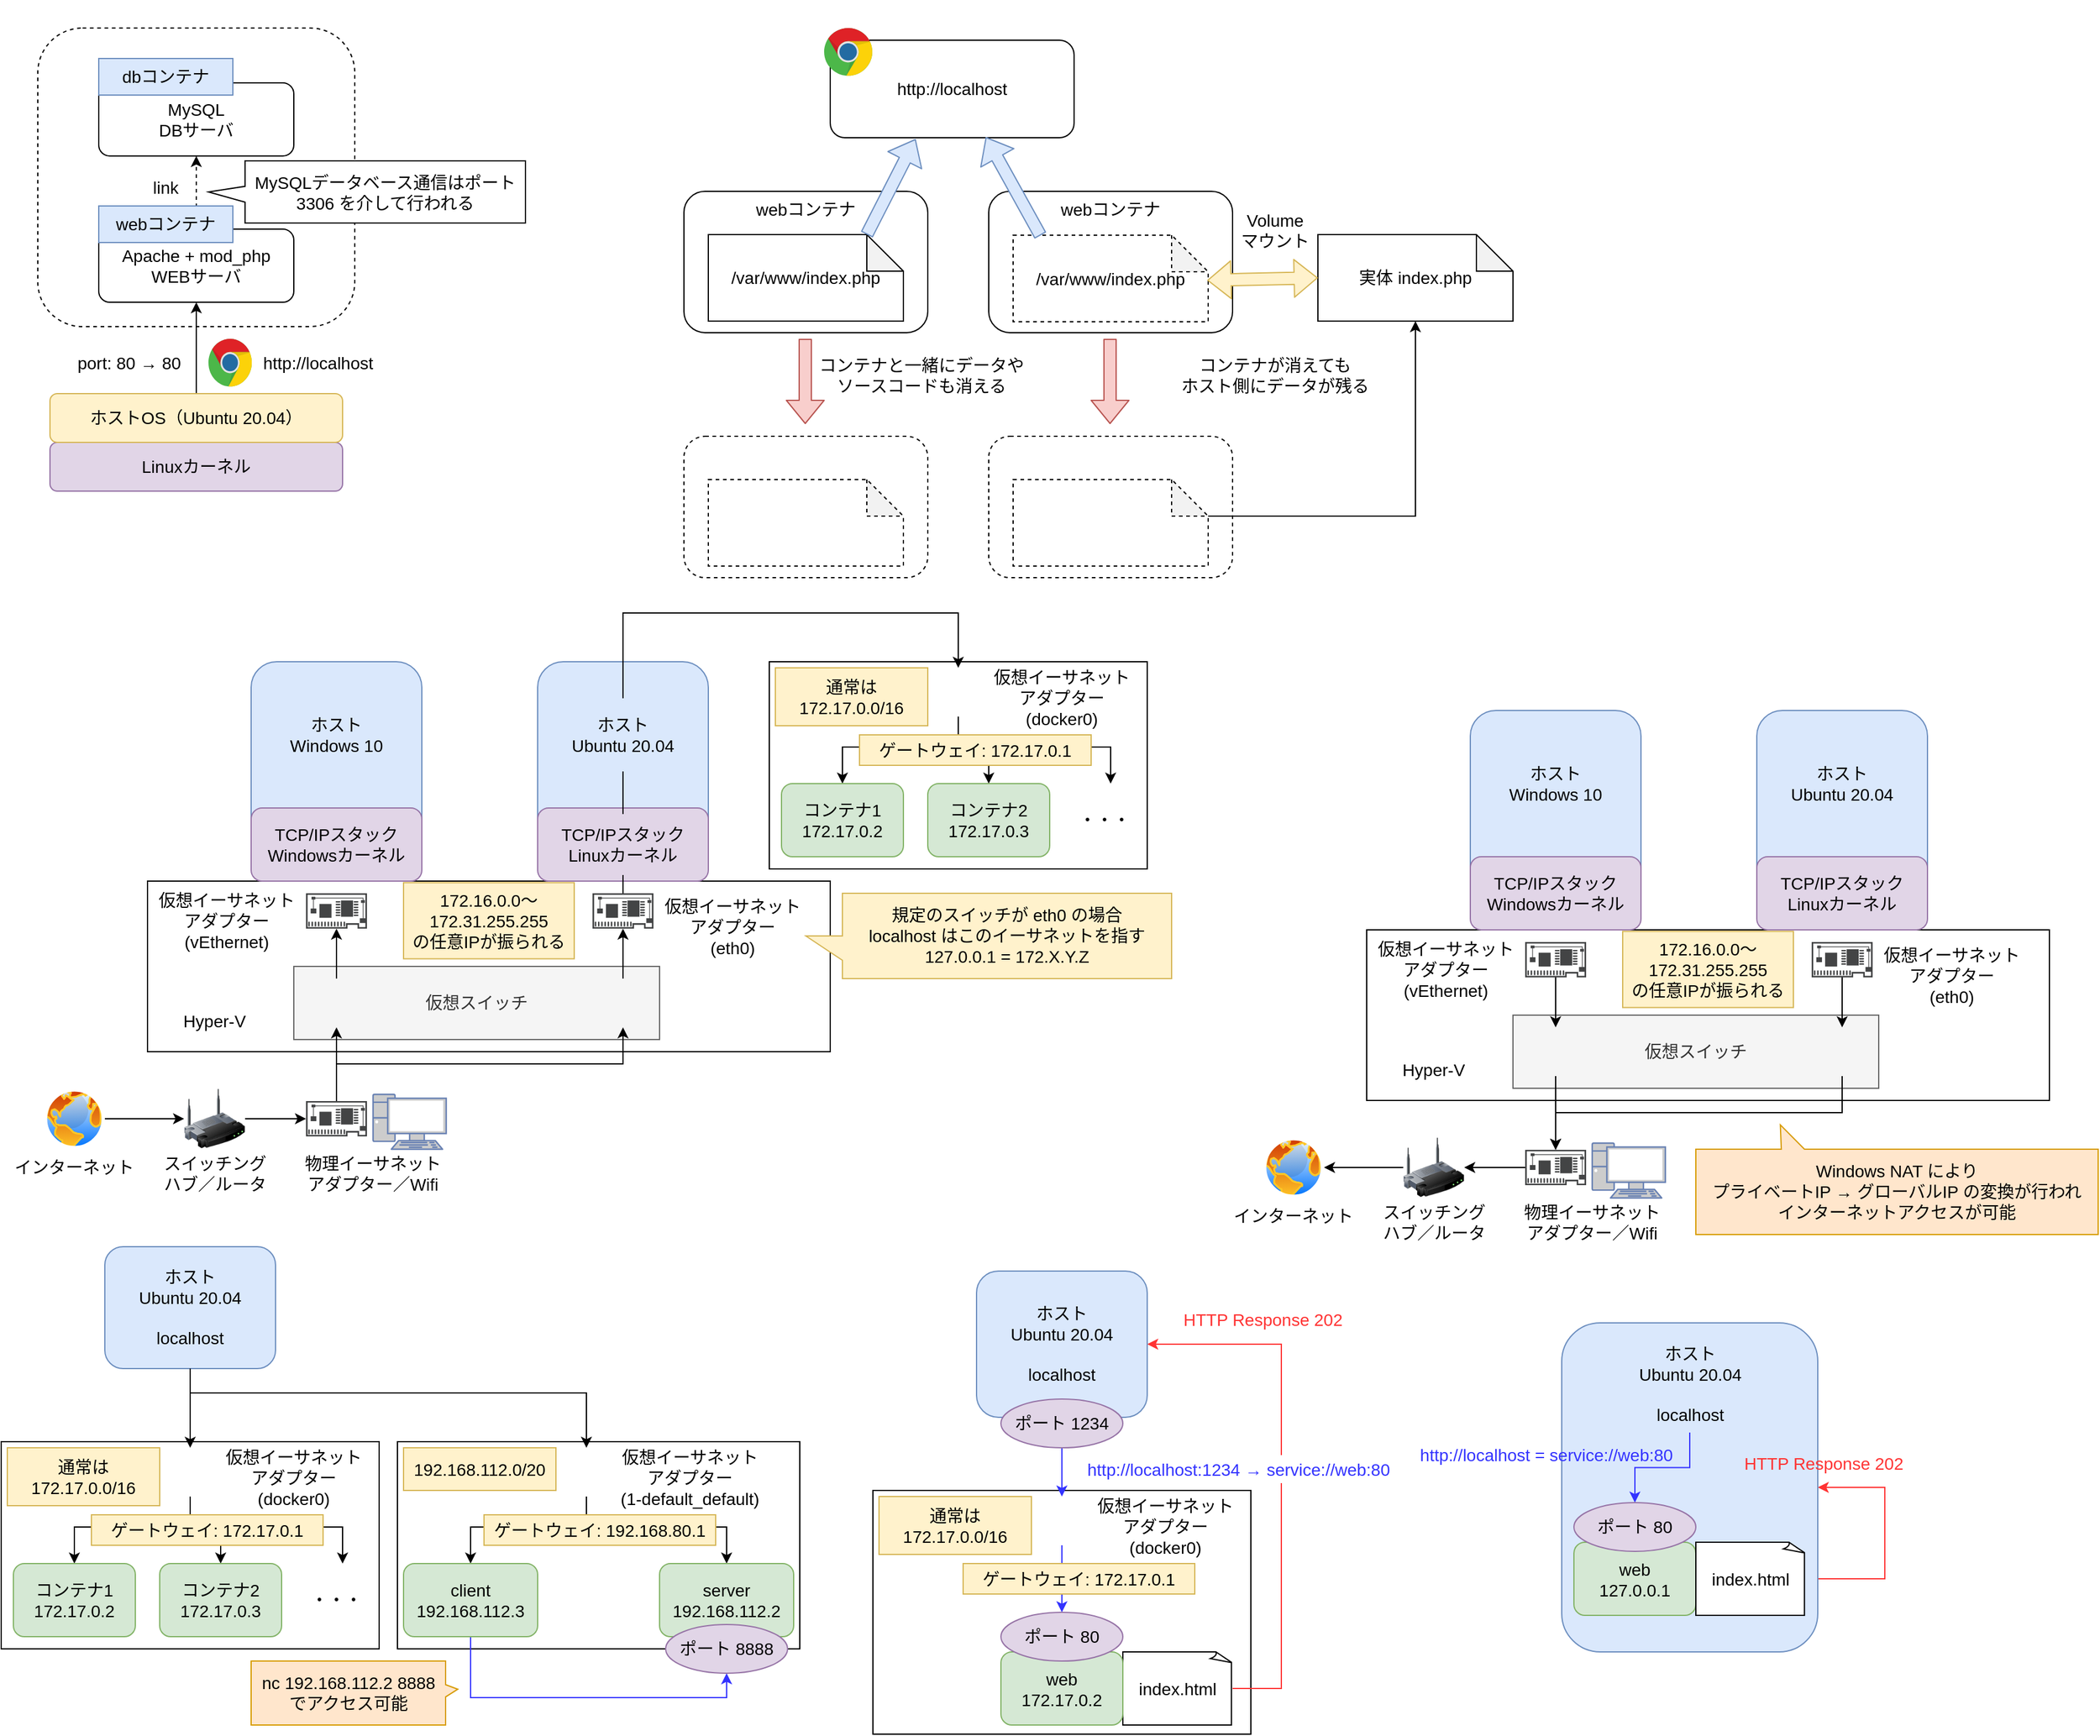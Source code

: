 <mxfile version="13.6.2">
    <diagram id="6hGFLwfOUW9BJ-s0fimq" name="Page-1">
        <mxGraphModel dx="630" dy="567" grid="1" gridSize="10" guides="1" tooltips="1" connect="1" arrows="1" fold="1" page="1" pageScale="1" pageWidth="827" pageHeight="1169" math="0" shadow="0">
            <root>
                <mxCell id="0"/>
                <mxCell id="1" parent="0"/>
                <mxCell id="170" value="" style="rounded=0;whiteSpace=wrap;html=1;fillColor=#ffffff;fontSize=14;" parent="1" vertex="1">
                    <mxGeometry x="755" y="1240" width="310" height="200" as="geometry"/>
                </mxCell>
                <mxCell id="189" style="edgeStyle=orthogonalEdgeStyle;rounded=0;orthogonalLoop=1;jettySize=auto;html=1;entryX=1;entryY=0.5;entryDx=0;entryDy=0;fontSize=14;fontColor=#3333FF;strokeColor=#FF3333;" parent="1" source="187" target="172" edge="1">
                    <mxGeometry relative="1" as="geometry">
                        <Array as="points">
                            <mxPoint x="1090" y="1403"/>
                            <mxPoint x="1090" y="1120"/>
                        </Array>
                    </mxGeometry>
                </mxCell>
                <mxCell id="187" value="&lt;font style=&quot;font-size: 14px&quot;&gt;index.html&lt;/font&gt;" style="whiteSpace=wrap;html=1;shape=mxgraph.basic.document" parent="1" vertex="1">
                    <mxGeometry x="960" y="1372.5" width="90" height="60" as="geometry"/>
                </mxCell>
                <mxCell id="57" value="" style="rounded=0;whiteSpace=wrap;html=1;" parent="1" vertex="1">
                    <mxGeometry x="160" y="740" width="560" height="140" as="geometry"/>
                </mxCell>
                <mxCell id="87" value="仮想スイッチ" style="rounded=0;whiteSpace=wrap;html=1;fillColor=#f5f5f5;fontSize=14;strokeColor=#666666;fontColor=#333333;" parent="1" vertex="1">
                    <mxGeometry x="280" y="810" width="300" height="60" as="geometry"/>
                </mxCell>
                <mxCell id="77" value="" style="rounded=0;whiteSpace=wrap;html=1;fillColor=#ffffff;fontSize=14;" parent="1" vertex="1">
                    <mxGeometry x="670" y="560" width="310" height="170" as="geometry"/>
                </mxCell>
                <mxCell id="10" value="" style="rounded=1;whiteSpace=wrap;html=1;strokeColor=#000000;fontSize=14;dashed=1;" parent="1" vertex="1">
                    <mxGeometry x="70" y="40" width="260" height="245" as="geometry"/>
                </mxCell>
                <mxCell id="3" value="&lt;font style=&quot;font-size: 14px&quot;&gt;Linuxカーネル&lt;/font&gt;" style="rounded=1;whiteSpace=wrap;html=1;fillColor=#e1d5e7;strokeColor=#9673a6;" parent="1" vertex="1">
                    <mxGeometry x="80" y="380" width="240" height="40" as="geometry"/>
                </mxCell>
                <mxCell id="12" style="edgeStyle=orthogonalEdgeStyle;rounded=0;orthogonalLoop=1;jettySize=auto;html=1;entryX=0.5;entryY=1;entryDx=0;entryDy=0;fontSize=14;" parent="1" source="5" target="6" edge="1">
                    <mxGeometry relative="1" as="geometry"/>
                </mxCell>
                <mxCell id="5" value="&lt;font style=&quot;font-size: 14px&quot;&gt;ホストOS（Ubuntu 20.04）&lt;/font&gt;" style="rounded=1;whiteSpace=wrap;html=1;fillColor=#fff2cc;strokeColor=#d6b656;" parent="1" vertex="1">
                    <mxGeometry x="80" y="340" width="240" height="40" as="geometry"/>
                </mxCell>
                <mxCell id="18" style="edgeStyle=orthogonalEdgeStyle;rounded=0;orthogonalLoop=1;jettySize=auto;html=1;fontSize=14;dashed=1;" parent="1" source="6" target="8" edge="1">
                    <mxGeometry relative="1" as="geometry"/>
                </mxCell>
                <mxCell id="6" value="Apache + mod_php&lt;br style=&quot;font-size: 14px;&quot;&gt;WEBサーバ" style="rounded=1;whiteSpace=wrap;html=1;fontSize=14;" parent="1" vertex="1">
                    <mxGeometry x="120" y="205" width="160" height="60" as="geometry"/>
                </mxCell>
                <mxCell id="7" value="webコンテナ" style="rounded=0;whiteSpace=wrap;html=1;fontSize=14;fillColor=#dae8fc;strokeColor=#6c8ebf;" parent="1" vertex="1">
                    <mxGeometry x="120" y="186" width="110" height="30" as="geometry"/>
                </mxCell>
                <mxCell id="8" value="MySQL&lt;br&gt;DBサーバ" style="rounded=1;whiteSpace=wrap;html=1;fontSize=14;" parent="1" vertex="1">
                    <mxGeometry x="120" y="85" width="160" height="60" as="geometry"/>
                </mxCell>
                <mxCell id="9" value="dbコンテナ" style="rounded=0;whiteSpace=wrap;html=1;fontSize=14;fillColor=#dae8fc;strokeColor=#6c8ebf;" parent="1" vertex="1">
                    <mxGeometry x="120" y="65" width="110" height="30" as="geometry"/>
                </mxCell>
                <mxCell id="11" value="" style="shape=image;html=1;verticalAlign=top;verticalLabelPosition=bottom;labelBackgroundColor=#ffffff;imageAspect=0;aspect=fixed;image=https://cdn3.iconfinder.com/data/icons/logos-and-brands-adobe/512/97_Docker-128.png;dashed=1;strokeColor=#000000;fontSize=14;" parent="1" vertex="1">
                    <mxGeometry x="176" y="17" width="48" height="48" as="geometry"/>
                </mxCell>
                <mxCell id="13" value="port: 80 → 80" style="text;html=1;strokeColor=none;fillColor=none;align=center;verticalAlign=middle;whiteSpace=wrap;rounded=0;dashed=1;fontSize=14;" parent="1" vertex="1">
                    <mxGeometry x="90" y="300" width="110" height="30" as="geometry"/>
                </mxCell>
                <mxCell id="14" value="http://localhost" style="text;html=1;strokeColor=none;fillColor=none;align=center;verticalAlign=middle;whiteSpace=wrap;rounded=0;dashed=1;fontSize=14;" parent="1" vertex="1">
                    <mxGeometry x="250" y="300" width="100" height="30" as="geometry"/>
                </mxCell>
                <mxCell id="16" value="" style="dashed=0;outlineConnect=0;html=1;align=center;labelPosition=center;verticalLabelPosition=bottom;verticalAlign=top;shape=mxgraph.weblogos.chrome;strokeColor=#000000;fontSize=14;" parent="1" vertex="1">
                    <mxGeometry x="210" y="295" width="36" height="40" as="geometry"/>
                </mxCell>
                <mxCell id="19" value="link" style="text;html=1;strokeColor=none;fillColor=none;align=center;verticalAlign=middle;whiteSpace=wrap;rounded=0;dashed=1;fontSize=14;" parent="1" vertex="1">
                    <mxGeometry x="150" y="156" width="50" height="30" as="geometry"/>
                </mxCell>
                <mxCell id="20" value="MySQLデータベース通信はポート3306 を介して行われる" style="shape=callout;whiteSpace=wrap;html=1;perimeter=calloutPerimeter;strokeColor=#000000;fontSize=14;direction=south;base=13;size=30;position=0.41;" parent="1" vertex="1">
                    <mxGeometry x="210" y="149" width="260" height="51" as="geometry"/>
                </mxCell>
                <mxCell id="21" value="" style="rounded=1;whiteSpace=wrap;html=1;" parent="1" vertex="1">
                    <mxGeometry x="600" y="174" width="200" height="116" as="geometry"/>
                </mxCell>
                <mxCell id="22" value="webコンテナ" style="text;html=1;strokeColor=none;fillColor=none;align=center;verticalAlign=middle;whiteSpace=wrap;rounded=0;fontSize=14;" parent="1" vertex="1">
                    <mxGeometry x="645" y="174" width="110" height="30" as="geometry"/>
                </mxCell>
                <mxCell id="23" value="/var/www/index.php" style="shape=note;whiteSpace=wrap;html=1;backgroundOutline=1;darkOpacity=0.05;fontSize=14;" parent="1" vertex="1">
                    <mxGeometry x="620" y="209.5" width="160" height="71" as="geometry"/>
                </mxCell>
                <mxCell id="24" value="" style="shape=image;html=1;verticalAlign=top;verticalLabelPosition=bottom;labelBackgroundColor=#ffffff;imageAspect=0;aspect=fixed;image=https://cdn3.iconfinder.com/data/icons/logos-and-brands-adobe/512/97_Docker-128.png;fontSize=14;" parent="1" vertex="1">
                    <mxGeometry x="590" y="159" width="60" height="60" as="geometry"/>
                </mxCell>
                <mxCell id="25" value="" style="rounded=1;whiteSpace=wrap;html=1;" parent="1" vertex="1">
                    <mxGeometry x="850" y="174" width="200" height="116" as="geometry"/>
                </mxCell>
                <mxCell id="26" value="webコンテナ" style="text;html=1;strokeColor=none;fillColor=none;align=center;verticalAlign=middle;whiteSpace=wrap;rounded=0;fontSize=14;" parent="1" vertex="1">
                    <mxGeometry x="895" y="174" width="110" height="30" as="geometry"/>
                </mxCell>
                <mxCell id="27" value="/var/www/index.php" style="shape=note;whiteSpace=wrap;html=1;backgroundOutline=1;darkOpacity=0.05;fontSize=14;dashed=1;" parent="1" vertex="1">
                    <mxGeometry x="870" y="210" width="160" height="71" as="geometry"/>
                </mxCell>
                <mxCell id="28" value="" style="shape=image;html=1;verticalAlign=top;verticalLabelPosition=bottom;labelBackgroundColor=#ffffff;imageAspect=0;aspect=fixed;image=https://cdn3.iconfinder.com/data/icons/logos-and-brands-adobe/512/97_Docker-128.png;fontSize=14;" parent="1" vertex="1">
                    <mxGeometry x="1000" y="159" width="60" height="60" as="geometry"/>
                </mxCell>
                <mxCell id="30" value="http://localhost" style="rounded=1;whiteSpace=wrap;html=1;fontSize=14;" parent="1" vertex="1">
                    <mxGeometry x="720" y="50" width="200" height="80" as="geometry"/>
                </mxCell>
                <mxCell id="29" value="" style="dashed=0;outlineConnect=0;html=1;align=center;labelPosition=center;verticalLabelPosition=bottom;verticalAlign=top;shape=mxgraph.weblogos.chrome;fontSize=14;" parent="1" vertex="1">
                    <mxGeometry x="715" y="40" width="40" height="40" as="geometry"/>
                </mxCell>
                <mxCell id="31" value="" style="shape=flexArrow;endArrow=classic;html=1;fontSize=14;exitX=0;exitY=0;exitDx=130;exitDy=0;exitPerimeter=0;entryX=0.35;entryY=1.013;entryDx=0;entryDy=0;entryPerimeter=0;fillColor=#dae8fc;strokeColor=#6c8ebf;" parent="1" source="23" target="30" edge="1">
                    <mxGeometry width="50" height="50" relative="1" as="geometry">
                        <mxPoint x="760" y="200" as="sourcePoint"/>
                        <mxPoint x="810" y="150" as="targetPoint"/>
                    </mxGeometry>
                </mxCell>
                <mxCell id="32" value="" style="shape=flexArrow;endArrow=classic;html=1;fontSize=14;entryX=0.638;entryY=0.993;entryDx=0;entryDy=0;entryPerimeter=0;exitX=0.14;exitY=0.004;exitDx=0;exitDy=0;exitPerimeter=0;fillColor=#dae8fc;strokeColor=#6c8ebf;" parent="1" source="27" target="30" edge="1">
                    <mxGeometry width="50" height="50" relative="1" as="geometry">
                        <mxPoint x="800" y="470" as="sourcePoint"/>
                        <mxPoint x="850" y="420" as="targetPoint"/>
                    </mxGeometry>
                </mxCell>
                <mxCell id="35" value="実体 index.php" style="shape=note;whiteSpace=wrap;html=1;backgroundOutline=1;darkOpacity=0.05;fontSize=14;" parent="1" vertex="1">
                    <mxGeometry x="1120" y="209.5" width="160" height="71" as="geometry"/>
                </mxCell>
                <mxCell id="37" value="" style="shape=flexArrow;endArrow=classic;startArrow=classic;html=1;fontSize=14;exitX=0.995;exitY=0.521;exitDx=0;exitDy=0;exitPerimeter=0;entryX=0;entryY=0.5;entryDx=0;entryDy=0;entryPerimeter=0;fillColor=#fff2cc;strokeColor=#d6b656;" parent="1" source="27" target="35" edge="1">
                    <mxGeometry width="50" height="50" relative="1" as="geometry">
                        <mxPoint x="1050" y="380" as="sourcePoint"/>
                        <mxPoint x="1100" y="330" as="targetPoint"/>
                    </mxGeometry>
                </mxCell>
                <mxCell id="38" value="Volume&lt;br&gt;マウント" style="text;html=1;strokeColor=none;fillColor=none;align=center;verticalAlign=middle;whiteSpace=wrap;rounded=0;fontSize=14;" parent="1" vertex="1">
                    <mxGeometry x="1050" y="174" width="70" height="64" as="geometry"/>
                </mxCell>
                <mxCell id="39" value="" style="rounded=1;whiteSpace=wrap;html=1;dashed=1;" parent="1" vertex="1">
                    <mxGeometry x="600" y="375" width="200" height="116" as="geometry"/>
                </mxCell>
                <mxCell id="41" value="" style="shape=note;whiteSpace=wrap;html=1;backgroundOutline=1;darkOpacity=0.05;fontSize=14;dashed=1;" parent="1" vertex="1">
                    <mxGeometry x="620" y="410.5" width="160" height="71" as="geometry"/>
                </mxCell>
                <mxCell id="43" value="" style="shape=flexArrow;endArrow=classic;html=1;fontSize=14;fillColor=#f8cecc;strokeColor=#b85450;" parent="1" edge="1">
                    <mxGeometry width="50" height="50" relative="1" as="geometry">
                        <mxPoint x="699.5" y="295" as="sourcePoint"/>
                        <mxPoint x="699.5" y="365" as="targetPoint"/>
                    </mxGeometry>
                </mxCell>
                <mxCell id="44" value="コンテナと一緒にデータやソースコードも消える" style="text;html=1;strokeColor=none;fillColor=none;align=center;verticalAlign=middle;whiteSpace=wrap;rounded=0;dashed=1;fontSize=14;" parent="1" vertex="1">
                    <mxGeometry x="710" y="300" width="170" height="50" as="geometry"/>
                </mxCell>
                <mxCell id="45" value="" style="rounded=1;whiteSpace=wrap;html=1;dashed=1;" parent="1" vertex="1">
                    <mxGeometry x="850" y="375" width="200" height="116" as="geometry"/>
                </mxCell>
                <mxCell id="46" value="" style="shape=note;whiteSpace=wrap;html=1;backgroundOutline=1;darkOpacity=0.05;fontSize=14;dashed=1;" parent="1" vertex="1">
                    <mxGeometry x="870" y="410.5" width="160" height="71" as="geometry"/>
                </mxCell>
                <mxCell id="47" value="" style="shape=flexArrow;endArrow=classic;html=1;fontSize=14;fillColor=#f8cecc;strokeColor=#b85450;" parent="1" edge="1">
                    <mxGeometry width="50" height="50" relative="1" as="geometry">
                        <mxPoint x="949.5" y="295" as="sourcePoint"/>
                        <mxPoint x="949.5" y="365" as="targetPoint"/>
                    </mxGeometry>
                </mxCell>
                <mxCell id="50" value="コンテナが消えても&lt;br&gt;ホスト側にデータが残る" style="text;html=1;strokeColor=none;fillColor=none;align=center;verticalAlign=middle;whiteSpace=wrap;rounded=0;dashed=1;fontSize=14;" parent="1" vertex="1">
                    <mxGeometry x="1000" y="300" width="170" height="50" as="geometry"/>
                </mxCell>
                <mxCell id="51" style="edgeStyle=orthogonalEdgeStyle;rounded=0;orthogonalLoop=1;jettySize=auto;html=1;fontSize=14;exitX=0;exitY=0;exitDx=160;exitDy=30;exitPerimeter=0;" parent="1" source="46" target="35" edge="1">
                    <mxGeometry relative="1" as="geometry">
                        <Array as="points">
                            <mxPoint x="1200" y="441"/>
                        </Array>
                    </mxGeometry>
                </mxCell>
                <mxCell id="83" style="edgeStyle=orthogonalEdgeStyle;rounded=0;orthogonalLoop=1;jettySize=auto;html=1;entryX=0;entryY=0.5;entryDx=0;entryDy=0;fontSize=14;" parent="1" source="52" target="53" edge="1">
                    <mxGeometry relative="1" as="geometry"/>
                </mxCell>
                <mxCell id="52" value="" style="aspect=fixed;perimeter=ellipsePerimeter;html=1;align=center;shadow=0;dashed=0;spacingTop=3;image;image=img/lib/active_directory/internet_globe.svg;" parent="1" vertex="1">
                    <mxGeometry x="75" y="910" width="50" height="50" as="geometry"/>
                </mxCell>
                <mxCell id="84" style="edgeStyle=orthogonalEdgeStyle;rounded=0;orthogonalLoop=1;jettySize=auto;html=1;exitX=1;exitY=0.5;exitDx=0;exitDy=0;fontSize=14;" parent="1" source="53" target="63" edge="1">
                    <mxGeometry relative="1" as="geometry"/>
                </mxCell>
                <mxCell id="53" value="" style="image;html=1;image=img/lib/clip_art/networking/Wireless_Router_128x128.png" parent="1" vertex="1">
                    <mxGeometry x="190" y="910" width="50" height="50" as="geometry"/>
                </mxCell>
                <mxCell id="54" value="" style="fontColor=#0066CC;verticalAlign=top;verticalLabelPosition=bottom;labelPosition=center;align=center;html=1;outlineConnect=0;fillColor=#CCCCCC;strokeColor=#6881B3;gradientColor=none;gradientDirection=north;strokeWidth=2;shape=mxgraph.networks.pc;" parent="1" vertex="1">
                    <mxGeometry x="345" y="915" width="60" height="45" as="geometry"/>
                </mxCell>
                <mxCell id="89" style="edgeStyle=orthogonalEdgeStyle;rounded=0;orthogonalLoop=1;jettySize=auto;html=1;fontSize=14;" parent="1" source="58" target="59" edge="1">
                    <mxGeometry relative="1" as="geometry"/>
                </mxCell>
                <mxCell id="58" value="" style="shape=image;html=1;verticalAlign=top;verticalLabelPosition=bottom;labelBackgroundColor=#ffffff;imageAspect=0;aspect=fixed;image=https://cdn3.iconfinder.com/data/icons/wpzoom-developer-icon-set/500/29-128.png;fillColor=#ffffff;" parent="1" vertex="1">
                    <mxGeometry x="295" y="820" width="40" height="40" as="geometry"/>
                </mxCell>
                <mxCell id="59" value="" style="pointerEvents=1;shadow=0;dashed=0;html=1;strokeColor=none;fillColor=#434445;aspect=fixed;labelPosition=center;verticalLabelPosition=bottom;verticalAlign=top;align=center;outlineConnect=0;shape=mxgraph.vvd.physical_network_adapter;" parent="1" vertex="1">
                    <mxGeometry x="290" y="750" width="50" height="29.0" as="geometry"/>
                </mxCell>
                <mxCell id="60" value="" style="rounded=1;whiteSpace=wrap;html=1;fillColor=#dae8fc;fontSize=14;strokeColor=#6c8ebf;" parent="1" vertex="1">
                    <mxGeometry x="245" y="560" width="140" height="180" as="geometry"/>
                </mxCell>
                <mxCell id="61" value="TCP/IPスタック&lt;br&gt;Windowsカーネル" style="rounded=1;whiteSpace=wrap;html=1;fillColor=#e1d5e7;fontSize=14;strokeColor=#9673a6;" parent="1" vertex="1">
                    <mxGeometry x="245" y="680" width="140" height="60" as="geometry"/>
                </mxCell>
                <mxCell id="62" value="ホスト&lt;br&gt;Windows 10" style="text;html=1;strokeColor=none;fillColor=none;align=center;verticalAlign=middle;whiteSpace=wrap;rounded=0;fontSize=14;" parent="1" vertex="1">
                    <mxGeometry x="265" y="590" width="100" height="60" as="geometry"/>
                </mxCell>
                <mxCell id="85" style="edgeStyle=orthogonalEdgeStyle;rounded=0;orthogonalLoop=1;jettySize=auto;html=1;entryX=0.5;entryY=1;entryDx=0;entryDy=0;fontSize=14;" parent="1" source="63" target="58" edge="1">
                    <mxGeometry relative="1" as="geometry"/>
                </mxCell>
                <mxCell id="63" value="" style="pointerEvents=1;shadow=0;dashed=0;html=1;strokeColor=none;fillColor=#434445;aspect=fixed;labelPosition=center;verticalLabelPosition=bottom;verticalAlign=top;align=center;outlineConnect=0;shape=mxgraph.vvd.physical_network_adapter;" parent="1" vertex="1">
                    <mxGeometry x="290" y="920.5" width="50" height="29.0" as="geometry"/>
                </mxCell>
                <mxCell id="90" style="edgeStyle=orthogonalEdgeStyle;rounded=0;orthogonalLoop=1;jettySize=auto;html=1;fontSize=14;" parent="1" source="64" target="65" edge="1">
                    <mxGeometry relative="1" as="geometry"/>
                </mxCell>
                <mxCell id="64" value="" style="shape=image;html=1;verticalAlign=top;verticalLabelPosition=bottom;labelBackgroundColor=#ffffff;imageAspect=0;aspect=fixed;image=https://cdn3.iconfinder.com/data/icons/wpzoom-developer-icon-set/500/29-128.png;fillColor=#ffffff;" parent="1" vertex="1">
                    <mxGeometry x="530" y="820" width="40" height="40" as="geometry"/>
                </mxCell>
                <mxCell id="65" value="" style="pointerEvents=1;shadow=0;dashed=0;html=1;strokeColor=none;fillColor=#434445;aspect=fixed;labelPosition=center;verticalLabelPosition=bottom;verticalAlign=top;align=center;outlineConnect=0;shape=mxgraph.vvd.physical_network_adapter;" parent="1" vertex="1">
                    <mxGeometry x="525" y="750" width="50" height="29.0" as="geometry"/>
                </mxCell>
                <mxCell id="66" value="" style="rounded=1;whiteSpace=wrap;html=1;fillColor=#dae8fc;fontSize=14;strokeColor=#6c8ebf;" parent="1" vertex="1">
                    <mxGeometry x="480" y="560" width="140" height="180" as="geometry"/>
                </mxCell>
                <mxCell id="69" value="仮想イーサネット&lt;br&gt;アダプター&lt;br&gt;(vEthernet)" style="text;html=1;strokeColor=none;fillColor=none;align=center;verticalAlign=middle;whiteSpace=wrap;rounded=0;fontSize=14;" parent="1" vertex="1">
                    <mxGeometry x="160" y="740" width="130" height="65" as="geometry"/>
                </mxCell>
                <mxCell id="70" value="172.16.0.0～&lt;br&gt;172.31.255.255&lt;br&gt;の任意IPが振られる" style="text;html=1;strokeColor=#d6b656;fillColor=#fff2cc;align=center;verticalAlign=middle;whiteSpace=wrap;rounded=0;fontSize=14;" parent="1" vertex="1">
                    <mxGeometry x="370" y="741.25" width="140" height="62.5" as="geometry"/>
                </mxCell>
                <mxCell id="71" value="仮想イーサネット&lt;br&gt;アダプター&lt;br&gt;(eth0)" style="text;html=1;strokeColor=none;fillColor=none;align=center;verticalAlign=middle;whiteSpace=wrap;rounded=0;fontSize=14;" parent="1" vertex="1">
                    <mxGeometry x="575" y="745" width="130" height="65" as="geometry"/>
                </mxCell>
                <mxCell id="78" style="edgeStyle=orthogonalEdgeStyle;rounded=0;orthogonalLoop=1;jettySize=auto;html=1;fontSize=14;" parent="1" source="72" target="73" edge="1">
                    <mxGeometry relative="1" as="geometry">
                        <Array as="points">
                            <mxPoint x="825" y="630"/>
                            <mxPoint x="730" y="630"/>
                        </Array>
                    </mxGeometry>
                </mxCell>
                <mxCell id="79" style="edgeStyle=orthogonalEdgeStyle;rounded=0;orthogonalLoop=1;jettySize=auto;html=1;entryX=0.5;entryY=0;entryDx=0;entryDy=0;fontSize=14;" parent="1" source="72" target="74" edge="1">
                    <mxGeometry relative="1" as="geometry">
                        <Array as="points">
                            <mxPoint x="825" y="630"/>
                            <mxPoint x="850" y="630"/>
                        </Array>
                    </mxGeometry>
                </mxCell>
                <mxCell id="72" value="" style="shape=image;html=1;verticalAlign=top;verticalLabelPosition=bottom;labelBackgroundColor=#ffffff;imageAspect=0;aspect=fixed;image=https://cdn2.iconfinder.com/data/icons/fatcow/32x32/network_ethernet.png;fillColor=#ffffff;fontSize=14;" parent="1" vertex="1">
                    <mxGeometry x="805" y="565" width="40" height="40" as="geometry"/>
                </mxCell>
                <mxCell id="73" value="コンテナ1&lt;br&gt;172.17.0.2" style="rounded=1;whiteSpace=wrap;html=1;fillColor=#d5e8d4;fontSize=14;strokeColor=#82b366;" parent="1" vertex="1">
                    <mxGeometry x="680" y="660" width="100" height="60" as="geometry"/>
                </mxCell>
                <mxCell id="74" value="コンテナ2&lt;br&gt;172.17.0.3" style="rounded=1;whiteSpace=wrap;html=1;fillColor=#d5e8d4;fontSize=14;strokeColor=#82b366;" parent="1" vertex="1">
                    <mxGeometry x="800" y="660" width="100" height="60" as="geometry"/>
                </mxCell>
                <mxCell id="75" value="・・・" style="text;html=1;strokeColor=none;fillColor=none;align=center;verticalAlign=middle;whiteSpace=wrap;rounded=0;fontSize=14;" parent="1" vertex="1">
                    <mxGeometry x="920" y="680" width="50" height="20" as="geometry"/>
                </mxCell>
                <mxCell id="80" style="edgeStyle=orthogonalEdgeStyle;rounded=0;orthogonalLoop=1;jettySize=auto;html=1;fontSize=14;" parent="1" source="72" edge="1">
                    <mxGeometry relative="1" as="geometry">
                        <mxPoint x="825" y="605" as="sourcePoint"/>
                        <mxPoint x="950" y="660" as="targetPoint"/>
                        <Array as="points">
                            <mxPoint x="825" y="630"/>
                            <mxPoint x="950" y="630"/>
                            <mxPoint x="950" y="660"/>
                        </Array>
                    </mxGeometry>
                </mxCell>
                <mxCell id="81" value="仮想イーサネット&lt;br&gt;アダプター&lt;br&gt;(docker0)" style="text;html=1;strokeColor=none;fillColor=none;align=center;verticalAlign=middle;whiteSpace=wrap;rounded=0;fontSize=14;" parent="1" vertex="1">
                    <mxGeometry x="845" y="560" width="130" height="60" as="geometry"/>
                </mxCell>
                <mxCell id="82" value="通常は&lt;br&gt;172.17.0.0/16" style="text;html=1;strokeColor=#d6b656;fillColor=#fff2cc;align=center;verticalAlign=middle;whiteSpace=wrap;rounded=0;fontSize=14;" parent="1" vertex="1">
                    <mxGeometry x="675" y="565" width="125" height="47.5" as="geometry"/>
                </mxCell>
                <mxCell id="86" style="edgeStyle=orthogonalEdgeStyle;rounded=0;orthogonalLoop=1;jettySize=auto;html=1;fontSize=14;" parent="1" source="63" target="64" edge="1">
                    <mxGeometry relative="1" as="geometry">
                        <Array as="points">
                            <mxPoint x="315" y="890"/>
                            <mxPoint x="550" y="890"/>
                        </Array>
                    </mxGeometry>
                </mxCell>
                <mxCell id="88" value="Hyper-V" style="text;html=1;strokeColor=none;fillColor=none;align=center;verticalAlign=middle;whiteSpace=wrap;rounded=0;fontSize=14;" parent="1" vertex="1">
                    <mxGeometry x="170" y="840" width="90" height="30" as="geometry"/>
                </mxCell>
                <mxCell id="67" value="" style="rounded=1;whiteSpace=wrap;html=1;fillColor=#e1d5e7;fontSize=14;strokeColor=#9673a6;" parent="1" vertex="1">
                    <mxGeometry x="480" y="680" width="140" height="60" as="geometry"/>
                </mxCell>
                <mxCell id="91" style="edgeStyle=orthogonalEdgeStyle;rounded=0;orthogonalLoop=1;jettySize=auto;html=1;fontSize=14;fontStyle=1" parent="1" source="65" target="72" edge="1">
                    <mxGeometry relative="1" as="geometry">
                        <Array as="points">
                            <mxPoint x="550" y="520"/>
                            <mxPoint x="825" y="520"/>
                        </Array>
                    </mxGeometry>
                </mxCell>
                <mxCell id="93" value="TCP/IPスタック&lt;br&gt;Linuxカーネル" style="text;html=1;align=center;verticalAlign=middle;whiteSpace=wrap;rounded=0;fontSize=14;fillColor=#e1d5e7;" parent="1" vertex="1">
                    <mxGeometry x="485" y="685" width="130" height="50" as="geometry"/>
                </mxCell>
                <mxCell id="68" value="ホスト&lt;br&gt;Ubuntu 20.04" style="text;html=1;align=center;verticalAlign=middle;whiteSpace=wrap;rounded=0;fontSize=14;fillColor=#dae8fc;" parent="1" vertex="1">
                    <mxGeometry x="500" y="590" width="100" height="60" as="geometry"/>
                </mxCell>
                <mxCell id="94" value="" style="shape=image;html=1;verticalAlign=top;verticalLabelPosition=bottom;labelBackgroundColor=#ffffff;imageAspect=0;aspect=fixed;image=https://cdn4.iconfinder.com/data/icons/logos-and-brands/512/97_Docker_logo_logos-128.png;fillColor=#ffffff;fontSize=14;" parent="1" vertex="1">
                    <mxGeometry x="670" y="520" width="40" height="40" as="geometry"/>
                </mxCell>
                <mxCell id="96" value="規定のスイッチが eth0 の場合&lt;br&gt;localhost はこのイーサネットを指す&lt;br&gt;127.0.0.1 = 172.X.Y.Z" style="shape=callout;whiteSpace=wrap;html=1;perimeter=calloutPerimeter;fillColor=#fff2cc;fontSize=14;direction=south;strokeColor=#d6b656;" parent="1" vertex="1">
                    <mxGeometry x="700" y="750" width="300" height="70" as="geometry"/>
                </mxCell>
                <mxCell id="97" value="インターネット" style="text;html=1;strokeColor=none;fillColor=none;align=center;verticalAlign=middle;whiteSpace=wrap;rounded=0;fontSize=14;" parent="1" vertex="1">
                    <mxGeometry x="40" y="960" width="120" height="30" as="geometry"/>
                </mxCell>
                <mxCell id="98" value="スイッチングハブ／ルータ" style="text;html=1;strokeColor=none;fillColor=none;align=center;verticalAlign=middle;whiteSpace=wrap;rounded=0;fontSize=14;" parent="1" vertex="1">
                    <mxGeometry x="167.5" y="960" width="95" height="40" as="geometry"/>
                </mxCell>
                <mxCell id="99" value="物理イーサネットアダプター／Wifi" style="text;html=1;strokeColor=none;fillColor=none;align=center;verticalAlign=middle;whiteSpace=wrap;rounded=0;fontSize=14;" parent="1" vertex="1">
                    <mxGeometry x="285" y="955" width="120" height="50" as="geometry"/>
                </mxCell>
                <mxCell id="100" value="" style="rounded=0;whiteSpace=wrap;html=1;" parent="1" vertex="1">
                    <mxGeometry x="1160" y="780" width="560" height="140" as="geometry"/>
                </mxCell>
                <mxCell id="101" value="仮想スイッチ" style="rounded=0;whiteSpace=wrap;html=1;fillColor=#f5f5f5;fontSize=14;strokeColor=#666666;fontColor=#333333;" parent="1" vertex="1">
                    <mxGeometry x="1280" y="850" width="300" height="60" as="geometry"/>
                </mxCell>
                <mxCell id="102" style="edgeStyle=orthogonalEdgeStyle;rounded=0;orthogonalLoop=1;jettySize=auto;html=1;fontSize=14;exitX=0;exitY=0.5;exitDx=0;exitDy=0;" parent="1" source="105" target="103" edge="1">
                    <mxGeometry relative="1" as="geometry"/>
                </mxCell>
                <mxCell id="103" value="" style="aspect=fixed;perimeter=ellipsePerimeter;html=1;align=center;shadow=0;dashed=0;spacingTop=3;image;image=img/lib/active_directory/internet_globe.svg;" parent="1" vertex="1">
                    <mxGeometry x="1075" y="950" width="50" height="50" as="geometry"/>
                </mxCell>
                <mxCell id="104" style="edgeStyle=orthogonalEdgeStyle;rounded=0;orthogonalLoop=1;jettySize=auto;html=1;fontSize=14;entryX=1;entryY=0.5;entryDx=0;entryDy=0;" parent="1" source="114" target="105" edge="1">
                    <mxGeometry relative="1" as="geometry"/>
                </mxCell>
                <mxCell id="105" value="" style="image;html=1;image=img/lib/clip_art/networking/Wireless_Router_128x128.png" parent="1" vertex="1">
                    <mxGeometry x="1190" y="950" width="50" height="50" as="geometry"/>
                </mxCell>
                <mxCell id="106" value="" style="fontColor=#0066CC;verticalAlign=top;verticalLabelPosition=bottom;labelPosition=center;align=center;html=1;outlineConnect=0;fillColor=#CCCCCC;strokeColor=#6881B3;gradientColor=none;gradientDirection=north;strokeWidth=2;shape=mxgraph.networks.pc;" parent="1" vertex="1">
                    <mxGeometry x="1345" y="955" width="60" height="45" as="geometry"/>
                </mxCell>
                <mxCell id="107" style="edgeStyle=orthogonalEdgeStyle;rounded=0;orthogonalLoop=1;jettySize=auto;html=1;fontSize=14;" parent="1" source="109" target="108" edge="1">
                    <mxGeometry relative="1" as="geometry"/>
                </mxCell>
                <mxCell id="108" value="" style="shape=image;html=1;verticalAlign=top;verticalLabelPosition=bottom;labelBackgroundColor=#ffffff;imageAspect=0;aspect=fixed;image=https://cdn3.iconfinder.com/data/icons/wpzoom-developer-icon-set/500/29-128.png;fillColor=#ffffff;" parent="1" vertex="1">
                    <mxGeometry x="1295" y="860" width="40" height="40" as="geometry"/>
                </mxCell>
                <mxCell id="109" value="" style="pointerEvents=1;shadow=0;dashed=0;html=1;strokeColor=none;fillColor=#434445;aspect=fixed;labelPosition=center;verticalLabelPosition=bottom;verticalAlign=top;align=center;outlineConnect=0;shape=mxgraph.vvd.physical_network_adapter;" parent="1" vertex="1">
                    <mxGeometry x="1290" y="790" width="50" height="29.0" as="geometry"/>
                </mxCell>
                <mxCell id="110" value="" style="rounded=1;whiteSpace=wrap;html=1;fillColor=#dae8fc;fontSize=14;strokeColor=#6c8ebf;" parent="1" vertex="1">
                    <mxGeometry x="1245" y="600" width="140" height="180" as="geometry"/>
                </mxCell>
                <mxCell id="111" value="TCP/IPスタック&lt;br&gt;Windowsカーネル" style="rounded=1;whiteSpace=wrap;html=1;fillColor=#e1d5e7;fontSize=14;strokeColor=#9673a6;" parent="1" vertex="1">
                    <mxGeometry x="1245" y="720" width="140" height="60" as="geometry"/>
                </mxCell>
                <mxCell id="112" value="ホスト&lt;br&gt;Windows 10" style="text;html=1;strokeColor=none;fillColor=none;align=center;verticalAlign=middle;whiteSpace=wrap;rounded=0;fontSize=14;" parent="1" vertex="1">
                    <mxGeometry x="1265" y="630" width="100" height="60" as="geometry"/>
                </mxCell>
                <mxCell id="113" style="edgeStyle=orthogonalEdgeStyle;rounded=0;orthogonalLoop=1;jettySize=auto;html=1;fontSize=14;exitX=0.5;exitY=1;exitDx=0;exitDy=0;" parent="1" source="108" target="114" edge="1">
                    <mxGeometry relative="1" as="geometry"/>
                </mxCell>
                <mxCell id="114" value="" style="pointerEvents=1;shadow=0;dashed=0;html=1;strokeColor=none;fillColor=#434445;aspect=fixed;labelPosition=center;verticalLabelPosition=bottom;verticalAlign=top;align=center;outlineConnect=0;shape=mxgraph.vvd.physical_network_adapter;" parent="1" vertex="1">
                    <mxGeometry x="1290" y="960.5" width="50" height="29.0" as="geometry"/>
                </mxCell>
                <mxCell id="115" style="edgeStyle=orthogonalEdgeStyle;rounded=0;orthogonalLoop=1;jettySize=auto;html=1;fontSize=14;" parent="1" source="117" target="116" edge="1">
                    <mxGeometry relative="1" as="geometry"/>
                </mxCell>
                <mxCell id="116" value="" style="shape=image;html=1;verticalAlign=top;verticalLabelPosition=bottom;labelBackgroundColor=#ffffff;imageAspect=0;aspect=fixed;image=https://cdn3.iconfinder.com/data/icons/wpzoom-developer-icon-set/500/29-128.png;fillColor=#ffffff;" parent="1" vertex="1">
                    <mxGeometry x="1530" y="860" width="40" height="40" as="geometry"/>
                </mxCell>
                <mxCell id="117" value="" style="pointerEvents=1;shadow=0;dashed=0;html=1;strokeColor=none;fillColor=#434445;aspect=fixed;labelPosition=center;verticalLabelPosition=bottom;verticalAlign=top;align=center;outlineConnect=0;shape=mxgraph.vvd.physical_network_adapter;" parent="1" vertex="1">
                    <mxGeometry x="1525" y="790" width="50" height="29.0" as="geometry"/>
                </mxCell>
                <mxCell id="118" value="" style="rounded=1;whiteSpace=wrap;html=1;fillColor=#dae8fc;fontSize=14;strokeColor=#6c8ebf;" parent="1" vertex="1">
                    <mxGeometry x="1480" y="600" width="140" height="180" as="geometry"/>
                </mxCell>
                <mxCell id="119" value="仮想イーサネット&lt;br&gt;アダプター&lt;br&gt;(vEthernet)" style="text;html=1;strokeColor=none;fillColor=none;align=center;verticalAlign=middle;whiteSpace=wrap;rounded=0;fontSize=14;" parent="1" vertex="1">
                    <mxGeometry x="1160" y="780" width="130" height="65" as="geometry"/>
                </mxCell>
                <mxCell id="120" value="172.16.0.0～&lt;br&gt;172.31.255.255&lt;br&gt;の任意IPが振られる" style="text;html=1;strokeColor=#d6b656;fillColor=#fff2cc;align=center;verticalAlign=middle;whiteSpace=wrap;rounded=0;fontSize=14;" parent="1" vertex="1">
                    <mxGeometry x="1370" y="781.25" width="140" height="62.5" as="geometry"/>
                </mxCell>
                <mxCell id="121" value="仮想イーサネット&lt;br&gt;アダプター&lt;br&gt;(eth0)" style="text;html=1;strokeColor=none;fillColor=none;align=center;verticalAlign=middle;whiteSpace=wrap;rounded=0;fontSize=14;" parent="1" vertex="1">
                    <mxGeometry x="1575" y="785" width="130" height="65" as="geometry"/>
                </mxCell>
                <mxCell id="122" style="edgeStyle=orthogonalEdgeStyle;rounded=0;orthogonalLoop=1;jettySize=auto;html=1;fontSize=14;" parent="1" source="116" target="114" edge="1">
                    <mxGeometry relative="1" as="geometry">
                        <Array as="points">
                            <mxPoint x="1550" y="930"/>
                            <mxPoint x="1315" y="930"/>
                        </Array>
                    </mxGeometry>
                </mxCell>
                <mxCell id="123" value="Hyper-V" style="text;html=1;strokeColor=none;fillColor=none;align=center;verticalAlign=middle;whiteSpace=wrap;rounded=0;fontSize=14;" parent="1" vertex="1">
                    <mxGeometry x="1170" y="880" width="90" height="30" as="geometry"/>
                </mxCell>
                <mxCell id="124" value="" style="rounded=1;whiteSpace=wrap;html=1;fillColor=#e1d5e7;fontSize=14;strokeColor=#9673a6;" parent="1" vertex="1">
                    <mxGeometry x="1480" y="720" width="140" height="60" as="geometry"/>
                </mxCell>
                <mxCell id="125" value="TCP/IPスタック&lt;br&gt;Linuxカーネル" style="text;html=1;align=center;verticalAlign=middle;whiteSpace=wrap;rounded=0;fontSize=14;fillColor=#e1d5e7;" parent="1" vertex="1">
                    <mxGeometry x="1485" y="725" width="130" height="50" as="geometry"/>
                </mxCell>
                <mxCell id="126" value="ホスト&lt;br&gt;Ubuntu 20.04" style="text;html=1;align=center;verticalAlign=middle;whiteSpace=wrap;rounded=0;fontSize=14;fillColor=#dae8fc;" parent="1" vertex="1">
                    <mxGeometry x="1500" y="630" width="100" height="60" as="geometry"/>
                </mxCell>
                <mxCell id="128" value="インターネット" style="text;html=1;strokeColor=none;fillColor=none;align=center;verticalAlign=middle;whiteSpace=wrap;rounded=0;fontSize=14;" parent="1" vertex="1">
                    <mxGeometry x="1040" y="1000" width="120" height="30" as="geometry"/>
                </mxCell>
                <mxCell id="129" value="スイッチングハブ／ルータ" style="text;html=1;strokeColor=none;fillColor=none;align=center;verticalAlign=middle;whiteSpace=wrap;rounded=0;fontSize=14;" parent="1" vertex="1">
                    <mxGeometry x="1167.5" y="1000" width="95" height="40" as="geometry"/>
                </mxCell>
                <mxCell id="130" value="物理イーサネットアダプター／Wifi" style="text;html=1;strokeColor=none;fillColor=none;align=center;verticalAlign=middle;whiteSpace=wrap;rounded=0;fontSize=14;" parent="1" vertex="1">
                    <mxGeometry x="1285" y="995" width="120" height="50" as="geometry"/>
                </mxCell>
                <mxCell id="131" value="Windows NAT により&lt;br&gt;プライベートIP → グローバルIP の変換が行われ&lt;br&gt;インターネットアクセスが可能" style="shape=callout;whiteSpace=wrap;html=1;perimeter=calloutPerimeter;fillColor=#ffe6cc;fontSize=14;direction=west;position2=0.79;base=19;size=20;position=0.73;strokeColor=#d79b00;" parent="1" vertex="1">
                    <mxGeometry x="1430" y="940" width="330" height="90" as="geometry"/>
                </mxCell>
                <mxCell id="132" value="ゲートウェイ: 172.17.0.1" style="text;html=1;strokeColor=#d6b656;fillColor=#fff2cc;align=center;verticalAlign=middle;whiteSpace=wrap;rounded=0;fontSize=14;" parent="1" vertex="1">
                    <mxGeometry x="744" y="620" width="190" height="25" as="geometry"/>
                </mxCell>
                <mxCell id="133" value="" style="rounded=0;whiteSpace=wrap;html=1;fillColor=#ffffff;fontSize=14;" parent="1" vertex="1">
                    <mxGeometry x="40" y="1200" width="310" height="170" as="geometry"/>
                </mxCell>
                <mxCell id="150" style="edgeStyle=orthogonalEdgeStyle;rounded=0;orthogonalLoop=1;jettySize=auto;html=1;entryX=0.5;entryY=0;entryDx=0;entryDy=0;" parent="1" source="134" target="137" edge="1">
                    <mxGeometry relative="1" as="geometry"/>
                </mxCell>
                <mxCell id="134" value="&lt;div&gt;ホスト&lt;/div&gt;&lt;div&gt;Ubuntu 20.04&lt;/div&gt;&lt;div&gt;&lt;br&gt;&lt;/div&gt;&lt;div&gt;localhost&lt;/div&gt;" style="rounded=1;whiteSpace=wrap;html=1;fillColor=#dae8fc;fontSize=14;strokeColor=#6c8ebf;" parent="1" vertex="1">
                    <mxGeometry x="125" y="1040" width="140" height="100" as="geometry"/>
                </mxCell>
                <mxCell id="135" style="edgeStyle=orthogonalEdgeStyle;rounded=0;orthogonalLoop=1;jettySize=auto;html=1;fontSize=14;" parent="1" source="137" target="138" edge="1">
                    <mxGeometry relative="1" as="geometry">
                        <Array as="points">
                            <mxPoint x="195" y="1270"/>
                            <mxPoint x="100" y="1270"/>
                        </Array>
                    </mxGeometry>
                </mxCell>
                <mxCell id="136" style="edgeStyle=orthogonalEdgeStyle;rounded=0;orthogonalLoop=1;jettySize=auto;html=1;entryX=0.5;entryY=0;entryDx=0;entryDy=0;fontSize=14;" parent="1" source="137" target="139" edge="1">
                    <mxGeometry relative="1" as="geometry">
                        <Array as="points">
                            <mxPoint x="195" y="1270"/>
                            <mxPoint x="220" y="1270"/>
                        </Array>
                    </mxGeometry>
                </mxCell>
                <mxCell id="137" value="" style="shape=image;html=1;verticalAlign=top;verticalLabelPosition=bottom;labelBackgroundColor=#ffffff;imageAspect=0;aspect=fixed;image=https://cdn2.iconfinder.com/data/icons/fatcow/32x32/network_ethernet.png;fillColor=#ffffff;fontSize=14;" parent="1" vertex="1">
                    <mxGeometry x="175" y="1205" width="40" height="40" as="geometry"/>
                </mxCell>
                <mxCell id="138" value="コンテナ1&lt;br&gt;172.17.0.2" style="rounded=1;whiteSpace=wrap;html=1;fillColor=#d5e8d4;fontSize=14;strokeColor=#82b366;" parent="1" vertex="1">
                    <mxGeometry x="50" y="1300" width="100" height="60" as="geometry"/>
                </mxCell>
                <mxCell id="139" value="コンテナ2&lt;br&gt;172.17.0.3" style="rounded=1;whiteSpace=wrap;html=1;fillColor=#d5e8d4;fontSize=14;strokeColor=#82b366;" parent="1" vertex="1">
                    <mxGeometry x="170" y="1300" width="100" height="60" as="geometry"/>
                </mxCell>
                <mxCell id="140" value="・・・" style="text;html=1;strokeColor=none;fillColor=none;align=center;verticalAlign=middle;whiteSpace=wrap;rounded=0;fontSize=14;" parent="1" vertex="1">
                    <mxGeometry x="290" y="1320" width="50" height="20" as="geometry"/>
                </mxCell>
                <mxCell id="141" style="edgeStyle=orthogonalEdgeStyle;rounded=0;orthogonalLoop=1;jettySize=auto;html=1;fontSize=14;" parent="1" source="137" edge="1">
                    <mxGeometry relative="1" as="geometry">
                        <mxPoint x="195" y="1245" as="sourcePoint"/>
                        <mxPoint x="320" y="1300" as="targetPoint"/>
                        <Array as="points">
                            <mxPoint x="195" y="1270"/>
                            <mxPoint x="320" y="1270"/>
                            <mxPoint x="320" y="1300"/>
                        </Array>
                    </mxGeometry>
                </mxCell>
                <mxCell id="142" value="仮想イーサネット&lt;br&gt;アダプター&lt;br&gt;(docker0)" style="text;html=1;strokeColor=none;fillColor=none;align=center;verticalAlign=middle;whiteSpace=wrap;rounded=0;fontSize=14;" parent="1" vertex="1">
                    <mxGeometry x="215" y="1200" width="130" height="60" as="geometry"/>
                </mxCell>
                <mxCell id="143" value="通常は&lt;br&gt;172.17.0.0/16" style="text;html=1;strokeColor=#d6b656;fillColor=#fff2cc;align=center;verticalAlign=middle;whiteSpace=wrap;rounded=0;fontSize=14;" parent="1" vertex="1">
                    <mxGeometry x="45" y="1205" width="125" height="47.5" as="geometry"/>
                </mxCell>
                <mxCell id="148" value="" style="shape=image;html=1;verticalAlign=top;verticalLabelPosition=bottom;labelBackgroundColor=#ffffff;imageAspect=0;aspect=fixed;image=https://cdn4.iconfinder.com/data/icons/logos-and-brands/512/97_Docker_logo_logos-128.png;fillColor=#ffffff;fontSize=14;" parent="1" vertex="1">
                    <mxGeometry x="150" y="1150" width="40" height="40" as="geometry"/>
                </mxCell>
                <mxCell id="149" value="ゲートウェイ: 172.17.0.1" style="text;html=1;strokeColor=#d6b656;fillColor=#fff2cc;align=center;verticalAlign=middle;whiteSpace=wrap;rounded=0;fontSize=14;" parent="1" vertex="1">
                    <mxGeometry x="114" y="1260" width="190" height="25" as="geometry"/>
                </mxCell>
                <mxCell id="151" value="" style="rounded=0;whiteSpace=wrap;html=1;fillColor=#ffffff;fontSize=14;" parent="1" vertex="1">
                    <mxGeometry x="365" y="1200" width="330" height="170" as="geometry"/>
                </mxCell>
                <mxCell id="152" style="edgeStyle=orthogonalEdgeStyle;rounded=0;orthogonalLoop=1;jettySize=auto;html=1;fontSize=14;" parent="1" source="154" target="155" edge="1">
                    <mxGeometry relative="1" as="geometry">
                        <Array as="points">
                            <mxPoint x="520" y="1270"/>
                            <mxPoint x="425" y="1270"/>
                        </Array>
                    </mxGeometry>
                </mxCell>
                <mxCell id="153" style="edgeStyle=orthogonalEdgeStyle;rounded=0;orthogonalLoop=1;jettySize=auto;html=1;entryX=0.5;entryY=0;entryDx=0;entryDy=0;fontSize=14;" parent="1" source="154" target="156" edge="1">
                    <mxGeometry relative="1" as="geometry">
                        <Array as="points">
                            <mxPoint x="520" y="1270"/>
                            <mxPoint x="635" y="1270"/>
                            <mxPoint x="635" y="1300"/>
                        </Array>
                    </mxGeometry>
                </mxCell>
                <mxCell id="154" value="" style="shape=image;html=1;verticalAlign=top;verticalLabelPosition=bottom;labelBackgroundColor=#ffffff;imageAspect=0;aspect=fixed;image=https://cdn2.iconfinder.com/data/icons/fatcow/32x32/network_ethernet.png;fillColor=#ffffff;fontSize=14;" parent="1" vertex="1">
                    <mxGeometry x="500" y="1205" width="40" height="40" as="geometry"/>
                </mxCell>
                <mxCell id="167" style="edgeStyle=orthogonalEdgeStyle;rounded=0;orthogonalLoop=1;jettySize=auto;html=1;entryX=0.5;entryY=1;entryDx=0;entryDy=0;strokeColor=#3333FF;" parent="1" source="155" target="166" edge="1">
                    <mxGeometry relative="1" as="geometry">
                        <Array as="points">
                            <mxPoint x="425" y="1410"/>
                            <mxPoint x="635" y="1410"/>
                        </Array>
                    </mxGeometry>
                </mxCell>
                <mxCell id="155" value="client&lt;br&gt;192.168.112.3" style="rounded=1;whiteSpace=wrap;html=1;fillColor=#d5e8d4;fontSize=14;strokeColor=#82b366;" parent="1" vertex="1">
                    <mxGeometry x="370" y="1300" width="110" height="60" as="geometry"/>
                </mxCell>
                <mxCell id="156" value="server&lt;br&gt;192.168.112.2" style="rounded=1;whiteSpace=wrap;html=1;fillColor=#d5e8d4;fontSize=14;strokeColor=#82b366;" parent="1" vertex="1">
                    <mxGeometry x="580" y="1300" width="110" height="60" as="geometry"/>
                </mxCell>
                <mxCell id="159" value="仮想イーサネット&lt;br&gt;アダプター&lt;br&gt;(1-default_default)" style="text;html=1;strokeColor=none;fillColor=none;align=center;verticalAlign=middle;whiteSpace=wrap;rounded=0;fontSize=14;" parent="1" vertex="1">
                    <mxGeometry x="540" y="1200" width="130" height="60" as="geometry"/>
                </mxCell>
                <mxCell id="160" value="192.168.112.0/20" style="text;html=1;strokeColor=#d6b656;fillColor=#fff2cc;align=center;verticalAlign=middle;whiteSpace=wrap;rounded=0;fontSize=14;" parent="1" vertex="1">
                    <mxGeometry x="370" y="1205" width="125" height="35" as="geometry"/>
                </mxCell>
                <mxCell id="162" value="ゲートウェイ: 192.168.80.1" style="text;html=1;strokeColor=#d6b656;fillColor=#fff2cc;align=center;verticalAlign=middle;whiteSpace=wrap;rounded=0;fontSize=14;" parent="1" vertex="1">
                    <mxGeometry x="436" y="1260" width="190" height="25" as="geometry"/>
                </mxCell>
                <mxCell id="164" style="edgeStyle=orthogonalEdgeStyle;rounded=0;orthogonalLoop=1;jettySize=auto;html=1;entryX=0.5;entryY=0;entryDx=0;entryDy=0;" parent="1" source="134" target="154" edge="1">
                    <mxGeometry relative="1" as="geometry">
                        <Array as="points">
                            <mxPoint x="195" y="1160"/>
                            <mxPoint x="520" y="1160"/>
                        </Array>
                    </mxGeometry>
                </mxCell>
                <mxCell id="166" value="&lt;font style=&quot;font-size: 14px&quot;&gt;ポート 8888&lt;/font&gt;" style="ellipse;whiteSpace=wrap;html=1;fillColor=#e1d5e7;strokeColor=#9673a6;" parent="1" vertex="1">
                    <mxGeometry x="585" y="1350" width="100" height="40" as="geometry"/>
                </mxCell>
                <mxCell id="169" value="&lt;font style=&quot;font-size: 14px&quot;&gt;nc 192.168.112.2 8888&lt;br&gt;でアクセス可能&lt;/font&gt;" style="shape=callout;whiteSpace=wrap;html=1;perimeter=calloutPerimeter;size=10;position=0.44;base=10;position2=0.56;fillColor=#ffe6cc;strokeColor=#d79b00;direction=north;" parent="1" vertex="1">
                    <mxGeometry x="245" y="1380" width="169.5" height="52.5" as="geometry"/>
                </mxCell>
                <mxCell id="171" style="edgeStyle=orthogonalEdgeStyle;rounded=0;orthogonalLoop=1;jettySize=auto;html=1;entryX=0.5;entryY=0;entryDx=0;entryDy=0;strokeColor=#3333FF;" parent="1" source="172" target="175" edge="1">
                    <mxGeometry relative="1" as="geometry"/>
                </mxCell>
                <mxCell id="172" value="&lt;div&gt;ホスト&lt;/div&gt;&lt;div&gt;Ubuntu 20.04&lt;/div&gt;&lt;div&gt;&lt;br&gt;&lt;/div&gt;&lt;div&gt;localhost&lt;/div&gt;" style="rounded=1;whiteSpace=wrap;html=1;fillColor=#dae8fc;fontSize=14;strokeColor=#6c8ebf;" parent="1" vertex="1">
                    <mxGeometry x="840" y="1060" width="140" height="120" as="geometry"/>
                </mxCell>
                <mxCell id="185" style="edgeStyle=orthogonalEdgeStyle;rounded=0;orthogonalLoop=1;jettySize=auto;html=1;entryX=0.5;entryY=0;entryDx=0;entryDy=0;strokeColor=#3333FF;" parent="1" source="175" target="184" edge="1">
                    <mxGeometry relative="1" as="geometry"/>
                </mxCell>
                <mxCell id="175" value="" style="shape=image;html=1;verticalAlign=top;verticalLabelPosition=bottom;labelBackgroundColor=#ffffff;imageAspect=0;aspect=fixed;image=https://cdn2.iconfinder.com/data/icons/fatcow/32x32/network_ethernet.png;fillColor=#ffffff;fontSize=14;" parent="1" vertex="1">
                    <mxGeometry x="890" y="1245" width="40" height="40" as="geometry"/>
                </mxCell>
                <mxCell id="176" value="web&lt;br&gt;172.17.0.2" style="rounded=1;whiteSpace=wrap;html=1;fillColor=#d5e8d4;fontSize=14;strokeColor=#82b366;" parent="1" vertex="1">
                    <mxGeometry x="860" y="1372.5" width="100" height="60" as="geometry"/>
                </mxCell>
                <mxCell id="180" value="仮想イーサネット&lt;br&gt;アダプター&lt;br&gt;(docker0)" style="text;html=1;strokeColor=none;fillColor=none;align=center;verticalAlign=middle;whiteSpace=wrap;rounded=0;fontSize=14;" parent="1" vertex="1">
                    <mxGeometry x="930" y="1240" width="130" height="60" as="geometry"/>
                </mxCell>
                <mxCell id="181" value="通常は&lt;br&gt;172.17.0.0/16" style="text;html=1;strokeColor=#d6b656;fillColor=#fff2cc;align=center;verticalAlign=middle;whiteSpace=wrap;rounded=0;fontSize=14;" parent="1" vertex="1">
                    <mxGeometry x="760" y="1245" width="125" height="47.5" as="geometry"/>
                </mxCell>
                <mxCell id="182" value="" style="shape=image;html=1;verticalAlign=top;verticalLabelPosition=bottom;labelBackgroundColor=#ffffff;imageAspect=0;aspect=fixed;image=https://cdn4.iconfinder.com/data/icons/logos-and-brands/512/97_Docker_logo_logos-128.png;fillColor=#ffffff;fontSize=14;" parent="1" vertex="1">
                    <mxGeometry x="850" y="1200" width="40" height="40" as="geometry"/>
                </mxCell>
                <mxCell id="183" value="ゲートウェイ: 172.17.0.1" style="text;html=1;strokeColor=#d6b656;fillColor=#fff2cc;align=center;verticalAlign=middle;whiteSpace=wrap;rounded=0;fontSize=14;" parent="1" vertex="1">
                    <mxGeometry x="829" y="1300" width="190" height="25" as="geometry"/>
                </mxCell>
                <mxCell id="184" value="&lt;font style=&quot;font-size: 14px&quot;&gt;ポート 80&lt;/font&gt;" style="ellipse;whiteSpace=wrap;html=1;fillColor=#e1d5e7;strokeColor=#9673a6;" parent="1" vertex="1">
                    <mxGeometry x="860" y="1340" width="100" height="40" as="geometry"/>
                </mxCell>
                <mxCell id="186" value="&lt;font style=&quot;font-size: 14px&quot;&gt;ポート 1234&lt;/font&gt;" style="ellipse;whiteSpace=wrap;html=1;fillColor=#e1d5e7;strokeColor=#9673a6;" parent="1" vertex="1">
                    <mxGeometry x="860" y="1165" width="100" height="40" as="geometry"/>
                </mxCell>
                <mxCell id="188" value="http://localhost:1234 → service://web:80" style="text;html=1;strokeColor=none;align=center;verticalAlign=middle;whiteSpace=wrap;rounded=0;fontSize=14;fontColor=#3333FF;fillColor=#ffffff;" parent="1" vertex="1">
                    <mxGeometry x="920" y="1211" width="270" height="23" as="geometry"/>
                </mxCell>
                <mxCell id="190" value="HTTP Response 202" style="text;html=1;strokeColor=none;fillColor=none;align=center;verticalAlign=middle;whiteSpace=wrap;rounded=0;fontSize=14;fontColor=#FF3333;" parent="1" vertex="1">
                    <mxGeometry x="1000" y="1090" width="150" height="20" as="geometry"/>
                </mxCell>
                <mxCell id="192" style="edgeStyle=orthogonalEdgeStyle;rounded=0;orthogonalLoop=1;jettySize=auto;html=1;entryX=1;entryY=0.5;entryDx=0;entryDy=0;fontSize=14;fontColor=#3333FF;strokeColor=#FF3333;exitX=1;exitY=0.5;exitDx=0;exitDy=0;exitPerimeter=0;" parent="1" source="210" target="195" edge="1">
                    <mxGeometry relative="1" as="geometry">
                        <mxPoint x="1545" y="1445" as="sourcePoint"/>
                        <Array as="points">
                            <mxPoint x="1585" y="1312.5"/>
                            <mxPoint x="1585" y="1237.5"/>
                        </Array>
                    </mxGeometry>
                </mxCell>
                <mxCell id="195" value="" style="rounded=1;whiteSpace=wrap;html=1;fillColor=#dae8fc;fontSize=14;strokeColor=#6c8ebf;" parent="1" vertex="1">
                    <mxGeometry x="1320" y="1102.5" width="210" height="270" as="geometry"/>
                </mxCell>
                <mxCell id="206" value="HTTP Response 202" style="text;html=1;strokeColor=none;fillColor=none;align=center;verticalAlign=middle;whiteSpace=wrap;rounded=0;fontSize=14;fontColor=#FF3333;" parent="1" vertex="1">
                    <mxGeometry x="1460" y="1207.5" width="150" height="20" as="geometry"/>
                </mxCell>
                <mxCell id="211" style="edgeStyle=orthogonalEdgeStyle;rounded=0;orthogonalLoop=1;jettySize=auto;html=1;fontSize=14;fontColor=#FF3333;strokeColor=#3333FF;" parent="1" source="207" target="208" edge="1">
                    <mxGeometry relative="1" as="geometry"/>
                </mxCell>
                <mxCell id="207" value="&lt;div&gt;&lt;font color=&quot;#000000&quot;&gt;ホスト&lt;/font&gt;&lt;/div&gt;&lt;div&gt;&lt;font color=&quot;#000000&quot;&gt;Ubuntu 20.04&lt;/font&gt;&lt;/div&gt;&lt;div&gt;&lt;font color=&quot;#000000&quot;&gt;&lt;br&gt;&lt;/font&gt;&lt;/div&gt;&lt;div&gt;&lt;font color=&quot;#000000&quot;&gt;localhost&lt;/font&gt;&lt;/div&gt;" style="text;html=1;strokeColor=none;fillColor=none;align=center;verticalAlign=middle;whiteSpace=wrap;rounded=0;fontSize=14;fontColor=#FF3333;" parent="1" vertex="1">
                    <mxGeometry x="1375.5" y="1112.5" width="99" height="80" as="geometry"/>
                </mxCell>
                <mxCell id="209" value="web&lt;br&gt;127.0.0.1" style="rounded=1;whiteSpace=wrap;html=1;fillColor=#d5e8d4;fontSize=14;strokeColor=#82b366;" parent="1" vertex="1">
                    <mxGeometry x="1330" y="1282.5" width="100" height="60" as="geometry"/>
                </mxCell>
                <mxCell id="210" value="&lt;font style=&quot;font-size: 14px&quot;&gt;index.html&lt;/font&gt;" style="whiteSpace=wrap;html=1;shape=mxgraph.basic.document" parent="1" vertex="1">
                    <mxGeometry x="1430" y="1282.5" width="90" height="60" as="geometry"/>
                </mxCell>
                <mxCell id="212" value="http://localhost = service://web:80" style="text;html=1;strokeColor=none;align=center;verticalAlign=middle;whiteSpace=wrap;rounded=0;fontSize=14;fontColor=#3333FF;" parent="1" vertex="1">
                    <mxGeometry x="1190" y="1199.5" width="235" height="23" as="geometry"/>
                </mxCell>
                <mxCell id="208" value="&lt;font style=&quot;font-size: 14px&quot;&gt;ポート 80&lt;/font&gt;" style="ellipse;whiteSpace=wrap;html=1;fillColor=#e1d5e7;strokeColor=#9673a6;" parent="1" vertex="1">
                    <mxGeometry x="1330" y="1250" width="100" height="40" as="geometry"/>
                </mxCell>
                <mxCell id="213" value="" style="shape=image;html=1;verticalAlign=top;verticalLabelPosition=bottom;labelBackgroundColor=#ffffff;imageAspect=0;aspect=fixed;image=https://cdn4.iconfinder.com/data/icons/logos-and-brands/512/97_Docker_logo_logos-128.png;fillColor=#ffffff;fontSize=14;" vertex="1" parent="1">
                    <mxGeometry x="1434.5" y="1240" width="40" height="40" as="geometry"/>
                </mxCell>
            </root>
        </mxGraphModel>
    </diagram>
</mxfile>